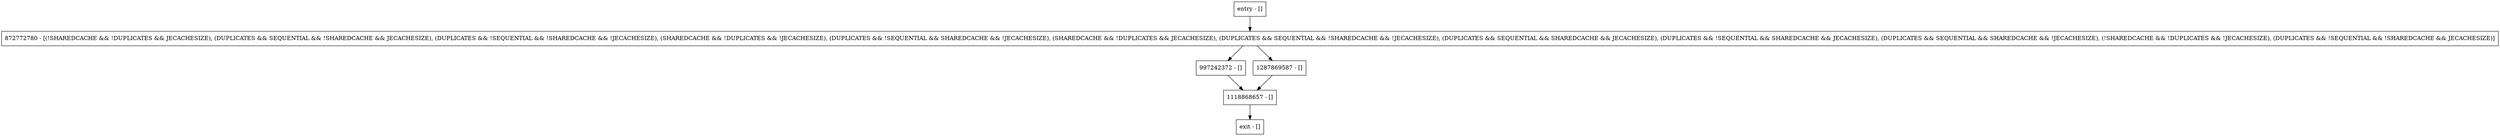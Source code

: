 digraph renameFile {
node [shape=record];
entry [label="entry - []"];
exit [label="exit - []"];
1118868657 [label="1118868657 - []"];
997242372 [label="997242372 - []"];
872772780 [label="872772780 - [(!SHAREDCACHE && !DUPLICATES && JECACHESIZE), (DUPLICATES && SEQUENTIAL && !SHAREDCACHE && JECACHESIZE), (DUPLICATES && !SEQUENTIAL && !SHAREDCACHE && !JECACHESIZE), (SHAREDCACHE && !DUPLICATES && !JECACHESIZE), (DUPLICATES && !SEQUENTIAL && SHAREDCACHE && !JECACHESIZE), (SHAREDCACHE && !DUPLICATES && JECACHESIZE), (DUPLICATES && SEQUENTIAL && !SHAREDCACHE && !JECACHESIZE), (DUPLICATES && SEQUENTIAL && SHAREDCACHE && JECACHESIZE), (DUPLICATES && !SEQUENTIAL && SHAREDCACHE && JECACHESIZE), (DUPLICATES && SEQUENTIAL && SHAREDCACHE && !JECACHESIZE), (!SHAREDCACHE && !DUPLICATES && !JECACHESIZE), (DUPLICATES && !SEQUENTIAL && !SHAREDCACHE && JECACHESIZE)]"];
1287869587 [label="1287869587 - []"];
entry;
exit;
entry -> 872772780;
1118868657 -> exit;
997242372 -> 1118868657;
872772780 -> 997242372;
872772780 -> 1287869587;
1287869587 -> 1118868657;
}
